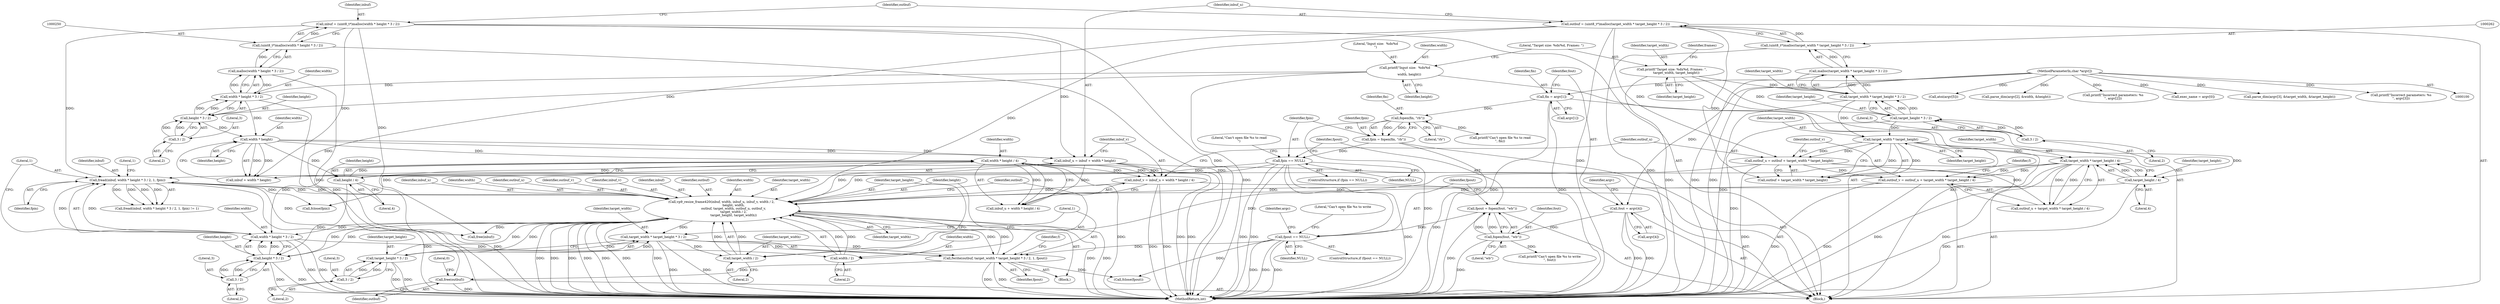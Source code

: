 digraph "0_Android_5a9753fca56f0eeb9f61e342b2fccffc364f9426_4@API" {
"1000367" [label="(Call,free(outbuf))"];
"1000345" [label="(Call,fwrite(outbuf, target_width * target_height * 3 / 2, 1, fpout))"];
"1000326" [label="(Call,vp9_resize_frame420(inbuf, width, inbuf_u, inbuf_v, width / 2,\n                        height, width,\n                        outbuf, target_width, outbuf_u, outbuf_v,\n                        target_width / 2,\n                        target_height, target_width))"];
"1000313" [label="(Call,fread(inbuf, width * height * 3 / 2, 1, fpin))"];
"1000247" [label="(Call,inbuf = (uint8_t*)malloc(width * height * 3 / 2))"];
"1000249" [label="(Call,(uint8_t*)malloc(width * height * 3 / 2))"];
"1000251" [label="(Call,malloc(width * height * 3 / 2))"];
"1000252" [label="(Call,width * height * 3 / 2)"];
"1000229" [label="(Call,printf(\"Input size:  %dx%d\n\",\n         width, height))"];
"1000254" [label="(Call,height * 3 / 2)"];
"1000256" [label="(Call,3 / 2)"];
"1000315" [label="(Call,width * height * 3 / 2)"];
"1000282" [label="(Call,width * height / 4)"];
"1000275" [label="(Call,width * height)"];
"1000284" [label="(Call,height / 4)"];
"1000317" [label="(Call,height * 3 / 2)"];
"1000319" [label="(Call,3 / 2)"];
"1000189" [label="(Call,fpin == NULL)"];
"1000183" [label="(Call,fpin = fopen(fin, \"rb\"))"];
"1000185" [label="(Call,fopen(fin, \"rb\"))"];
"1000135" [label="(Call,fin = argv[1])"];
"1000102" [label="(MethodParameterIn,char *argv[])"];
"1000331" [label="(Call,width / 2)"];
"1000271" [label="(Call,inbuf_u = inbuf + width * height)"];
"1000278" [label="(Call,inbuf_v = inbuf_u + width * height / 4)"];
"1000259" [label="(Call,outbuf = (uint8_t*)malloc(target_width * target_height * 3 / 2))"];
"1000261" [label="(Call,(uint8_t*)malloc(target_width * target_height * 3 / 2))"];
"1000263" [label="(Call,malloc(target_width * target_height * 3 / 2))"];
"1000264" [label="(Call,target_width * target_height * 3 / 2)"];
"1000233" [label="(Call,printf(\"Target size: %dx%d, Frames: \",\n         target_width, target_height))"];
"1000266" [label="(Call,target_height * 3 / 2)"];
"1000268" [label="(Call,3 / 2)"];
"1000340" [label="(Call,target_width / 2)"];
"1000298" [label="(Call,target_width * target_height / 4)"];
"1000291" [label="(Call,target_width * target_height)"];
"1000300" [label="(Call,target_height / 4)"];
"1000347" [label="(Call,target_width * target_height * 3 / 2)"];
"1000349" [label="(Call,target_height * 3 / 2)"];
"1000351" [label="(Call,3 / 2)"];
"1000287" [label="(Call,outbuf_u = outbuf + target_width * target_height)"];
"1000294" [label="(Call,outbuf_v = outbuf_u + target_width * target_height / 4)"];
"1000205" [label="(Call,fpout == NULL)"];
"1000199" [label="(Call,fpout = fopen(fout, \"wb\"))"];
"1000201" [label="(Call,fopen(fout, \"wb\"))"];
"1000140" [label="(Call,fout = argv[4])"];
"1000298" [label="(Call,target_width * target_height / 4)"];
"1000137" [label="(Call,argv[1])"];
"1000221" [label="(Call,atoi(argv[5]))"];
"1000239" [label="(Identifier,frames)"];
"1000317" [label="(Call,height * 3 / 2)"];
"1000273" [label="(Call,inbuf + width * height)"];
"1000193" [label="(Call,printf(\"Can't open file %s to read\n\", fin))"];
"1000340" [label="(Call,target_width / 2)"];
"1000368" [label="(Identifier,outbuf)"];
"1000230" [label="(Literal,\"Input size:  %dx%d\n\")"];
"1000272" [label="(Identifier,inbuf_u)"];
"1000322" [label="(Literal,1)"];
"1000275" [label="(Call,width * height)"];
"1000345" [label="(Call,fwrite(outbuf, target_width * target_height * 3 / 2, 1, fpout))"];
"1000235" [label="(Identifier,target_width)"];
"1000209" [label="(Call,printf(\"Can't open file %s to write\n\", fout))"];
"1000247" [label="(Call,inbuf = (uint8_t*)malloc(width * height * 3 / 2))"];
"1000103" [label="(Block,)"];
"1000341" [label="(Identifier,target_width)"];
"1000339" [label="(Identifier,outbuf_v)"];
"1000320" [label="(Literal,3)"];
"1000147" [label="(Call,parse_dim(argv[2], &width, &height))"];
"1000343" [label="(Identifier,target_height)"];
"1000185" [label="(Call,fopen(fin, \"rb\"))"];
"1000194" [label="(Literal,\"Can't open file %s to read\n\")"];
"1000277" [label="(Identifier,height)"];
"1000255" [label="(Identifier,height)"];
"1000190" [label="(Identifier,fpin)"];
"1000294" [label="(Call,outbuf_v = outbuf_u + target_width * target_height / 4)"];
"1000321" [label="(Literal,2)"];
"1000284" [label="(Call,height / 4)"];
"1000232" [label="(Identifier,height)"];
"1000263" [label="(Call,malloc(target_width * target_height * 3 / 2))"];
"1000217" [label="(Identifier,argc)"];
"1000346" [label="(Identifier,outbuf)"];
"1000338" [label="(Identifier,outbuf_u)"];
"1000260" [label="(Identifier,outbuf)"];
"1000315" [label="(Call,width * height * 3 / 2)"];
"1000285" [label="(Identifier,height)"];
"1000204" [label="(ControlStructure,if (fpout == NULL))"];
"1000191" [label="(Identifier,NULL)"];
"1000261" [label="(Call,(uint8_t*)malloc(target_width * target_height * 3 / 2))"];
"1000296" [label="(Call,outbuf_u + target_width * target_height / 4)"];
"1000295" [label="(Identifier,outbuf_v)"];
"1000365" [label="(Call,free(inbuf))"];
"1000318" [label="(Identifier,height)"];
"1000282" [label="(Call,width * height / 4)"];
"1000156" [label="(Call,printf(\"Incorrect parameters: %s\n\", argv[2]))"];
"1000354" [label="(Literal,1)"];
"1000334" [label="(Identifier,height)"];
"1000203" [label="(Literal,\"wb\")"];
"1000251" [label="(Call,malloc(width * height * 3 / 2))"];
"1000205" [label="(Call,fpout == NULL)"];
"1000140" [label="(Call,fout = argv[4])"];
"1000256" [label="(Call,3 / 2)"];
"1000264" [label="(Call,target_width * target_height * 3 / 2)"];
"1000236" [label="(Identifier,target_height)"];
"1000141" [label="(Identifier,fout)"];
"1000349" [label="(Call,target_height * 3 / 2)"];
"1000202" [label="(Identifier,fout)"];
"1000351" [label="(Call,3 / 2)"];
"1000149" [label="(Identifier,argv)"];
"1000249" [label="(Call,(uint8_t*)malloc(width * height * 3 / 2))"];
"1000210" [label="(Literal,\"Can't open file %s to write\n\")"];
"1000330" [label="(Identifier,inbuf_v)"];
"1000278" [label="(Call,inbuf_v = inbuf_u + width * height / 4)"];
"1000258" [label="(Literal,2)"];
"1000102" [label="(MethodParameterIn,char *argv[])"];
"1000288" [label="(Identifier,outbuf_u)"];
"1000344" [label="(Identifier,target_width)"];
"1000270" [label="(Literal,2)"];
"1000201" [label="(Call,fopen(fout, \"wb\"))"];
"1000347" [label="(Call,target_width * target_height * 3 / 2)"];
"1000268" [label="(Call,3 / 2)"];
"1000312" [label="(Call,fread(inbuf, width * height * 3 / 2, 1, fpin) != 1)"];
"1000283" [label="(Identifier,width)"];
"1000229" [label="(Call,printf(\"Input size:  %dx%d\n\",\n         width, height))"];
"1000332" [label="(Identifier,width)"];
"1000252" [label="(Call,width * height * 3 / 2)"];
"1000316" [label="(Identifier,width)"];
"1000314" [label="(Identifier,inbuf)"];
"1000326" [label="(Call,vp9_resize_frame420(inbuf, width, inbuf_u, inbuf_v, width / 2,\n                        height, width,\n                        outbuf, target_width, outbuf_u, outbuf_v,\n                        target_width / 2,\n                        target_height, target_width))"];
"1000248" [label="(Identifier,inbuf)"];
"1000120" [label="(Call,exec_name = argv[0])"];
"1000189" [label="(Call,fpin == NULL)"];
"1000142" [label="(Call,argv[4])"];
"1000361" [label="(Call,fclose(fpin))"];
"1000231" [label="(Identifier,width)"];
"1000327" [label="(Identifier,inbuf)"];
"1000301" [label="(Identifier,target_height)"];
"1000302" [label="(Literal,4)"];
"1000259" [label="(Call,outbuf = (uint8_t*)malloc(target_width * target_height * 3 / 2))"];
"1000336" [label="(Identifier,outbuf)"];
"1000328" [label="(Identifier,width)"];
"1000342" [label="(Literal,2)"];
"1000337" [label="(Identifier,target_width)"];
"1000353" [label="(Literal,2)"];
"1000370" [label="(Literal,0)"];
"1000280" [label="(Call,inbuf_u + width * height / 4)"];
"1000183" [label="(Call,fpin = fopen(fin, \"rb\"))"];
"1000352" [label="(Literal,3)"];
"1000257" [label="(Literal,3)"];
"1000267" [label="(Identifier,target_height)"];
"1000300" [label="(Call,target_height / 4)"];
"1000299" [label="(Identifier,target_width)"];
"1000350" [label="(Identifier,target_height)"];
"1000323" [label="(Identifier,fpin)"];
"1000233" [label="(Call,printf(\"Target size: %dx%d, Frames: \",\n         target_width, target_height))"];
"1000206" [label="(Identifier,fpout)"];
"1000271" [label="(Call,inbuf_u = inbuf + width * height)"];
"1000266" [label="(Call,target_height * 3 / 2)"];
"1000186" [label="(Identifier,fin)"];
"1000166" [label="(Call,parse_dim(argv[3], &target_width, &target_height))"];
"1000286" [label="(Literal,4)"];
"1000184" [label="(Identifier,fpin)"];
"1000136" [label="(Identifier,fin)"];
"1000292" [label="(Identifier,target_width)"];
"1000333" [label="(Literal,2)"];
"1000329" [label="(Identifier,inbuf_u)"];
"1000279" [label="(Identifier,inbuf_v)"];
"1000355" [label="(Identifier,fpout)"];
"1000367" [label="(Call,free(outbuf))"];
"1000304" [label="(Identifier,f)"];
"1000289" [label="(Call,outbuf + target_width * target_height)"];
"1000199" [label="(Call,fpout = fopen(fout, \"wb\"))"];
"1000357" [label="(Identifier,f)"];
"1000188" [label="(ControlStructure,if (fpin == NULL))"];
"1000234" [label="(Literal,\"Target size: %dx%d, Frames: \")"];
"1000187" [label="(Literal,\"rb\")"];
"1000276" [label="(Identifier,width)"];
"1000200" [label="(Identifier,fpout)"];
"1000313" [label="(Call,fread(inbuf, width * height * 3 / 2, 1, fpin))"];
"1000287" [label="(Call,outbuf_u = outbuf + target_width * target_height)"];
"1000310" [label="(Block,)"];
"1000207" [label="(Identifier,NULL)"];
"1000371" [label="(MethodReturn,int)"];
"1000293" [label="(Identifier,target_height)"];
"1000175" [label="(Call,printf(\"Incorrect parameters: %s\n\", argv[3]))"];
"1000291" [label="(Call,target_width * target_height)"];
"1000331" [label="(Call,width / 2)"];
"1000253" [label="(Identifier,width)"];
"1000363" [label="(Call,fclose(fpout))"];
"1000135" [label="(Call,fin = argv[1])"];
"1000269" [label="(Literal,3)"];
"1000319" [label="(Call,3 / 2)"];
"1000254" [label="(Call,height * 3 / 2)"];
"1000265" [label="(Identifier,target_width)"];
"1000324" [label="(Literal,1)"];
"1000335" [label="(Identifier,width)"];
"1000348" [label="(Identifier,target_width)"];
"1000367" -> "1000103"  [label="AST: "];
"1000367" -> "1000368"  [label="CFG: "];
"1000368" -> "1000367"  [label="AST: "];
"1000370" -> "1000367"  [label="CFG: "];
"1000367" -> "1000371"  [label="DDG: "];
"1000345" -> "1000367"  [label="DDG: "];
"1000259" -> "1000367"  [label="DDG: "];
"1000345" -> "1000310"  [label="AST: "];
"1000345" -> "1000355"  [label="CFG: "];
"1000346" -> "1000345"  [label="AST: "];
"1000347" -> "1000345"  [label="AST: "];
"1000354" -> "1000345"  [label="AST: "];
"1000355" -> "1000345"  [label="AST: "];
"1000357" -> "1000345"  [label="CFG: "];
"1000345" -> "1000371"  [label="DDG: "];
"1000345" -> "1000371"  [label="DDG: "];
"1000345" -> "1000326"  [label="DDG: "];
"1000326" -> "1000345"  [label="DDG: "];
"1000347" -> "1000345"  [label="DDG: "];
"1000347" -> "1000345"  [label="DDG: "];
"1000205" -> "1000345"  [label="DDG: "];
"1000345" -> "1000363"  [label="DDG: "];
"1000326" -> "1000310"  [label="AST: "];
"1000326" -> "1000344"  [label="CFG: "];
"1000327" -> "1000326"  [label="AST: "];
"1000328" -> "1000326"  [label="AST: "];
"1000329" -> "1000326"  [label="AST: "];
"1000330" -> "1000326"  [label="AST: "];
"1000331" -> "1000326"  [label="AST: "];
"1000334" -> "1000326"  [label="AST: "];
"1000335" -> "1000326"  [label="AST: "];
"1000336" -> "1000326"  [label="AST: "];
"1000337" -> "1000326"  [label="AST: "];
"1000338" -> "1000326"  [label="AST: "];
"1000339" -> "1000326"  [label="AST: "];
"1000340" -> "1000326"  [label="AST: "];
"1000343" -> "1000326"  [label="AST: "];
"1000344" -> "1000326"  [label="AST: "];
"1000346" -> "1000326"  [label="CFG: "];
"1000326" -> "1000371"  [label="DDG: "];
"1000326" -> "1000371"  [label="DDG: "];
"1000326" -> "1000371"  [label="DDG: "];
"1000326" -> "1000371"  [label="DDG: "];
"1000326" -> "1000371"  [label="DDG: "];
"1000326" -> "1000371"  [label="DDG: "];
"1000326" -> "1000371"  [label="DDG: "];
"1000326" -> "1000371"  [label="DDG: "];
"1000326" -> "1000371"  [label="DDG: "];
"1000326" -> "1000313"  [label="DDG: "];
"1000326" -> "1000315"  [label="DDG: "];
"1000326" -> "1000317"  [label="DDG: "];
"1000313" -> "1000326"  [label="DDG: "];
"1000331" -> "1000326"  [label="DDG: "];
"1000331" -> "1000326"  [label="DDG: "];
"1000271" -> "1000326"  [label="DDG: "];
"1000278" -> "1000326"  [label="DDG: "];
"1000317" -> "1000326"  [label="DDG: "];
"1000259" -> "1000326"  [label="DDG: "];
"1000340" -> "1000326"  [label="DDG: "];
"1000340" -> "1000326"  [label="DDG: "];
"1000287" -> "1000326"  [label="DDG: "];
"1000294" -> "1000326"  [label="DDG: "];
"1000300" -> "1000326"  [label="DDG: "];
"1000349" -> "1000326"  [label="DDG: "];
"1000326" -> "1000347"  [label="DDG: "];
"1000326" -> "1000349"  [label="DDG: "];
"1000326" -> "1000365"  [label="DDG: "];
"1000313" -> "1000312"  [label="AST: "];
"1000313" -> "1000323"  [label="CFG: "];
"1000314" -> "1000313"  [label="AST: "];
"1000315" -> "1000313"  [label="AST: "];
"1000322" -> "1000313"  [label="AST: "];
"1000323" -> "1000313"  [label="AST: "];
"1000324" -> "1000313"  [label="CFG: "];
"1000313" -> "1000371"  [label="DDG: "];
"1000313" -> "1000312"  [label="DDG: "];
"1000313" -> "1000312"  [label="DDG: "];
"1000313" -> "1000312"  [label="DDG: "];
"1000313" -> "1000312"  [label="DDG: "];
"1000247" -> "1000313"  [label="DDG: "];
"1000315" -> "1000313"  [label="DDG: "];
"1000315" -> "1000313"  [label="DDG: "];
"1000189" -> "1000313"  [label="DDG: "];
"1000313" -> "1000361"  [label="DDG: "];
"1000313" -> "1000365"  [label="DDG: "];
"1000247" -> "1000103"  [label="AST: "];
"1000247" -> "1000249"  [label="CFG: "];
"1000248" -> "1000247"  [label="AST: "];
"1000249" -> "1000247"  [label="AST: "];
"1000260" -> "1000247"  [label="CFG: "];
"1000247" -> "1000371"  [label="DDG: "];
"1000249" -> "1000247"  [label="DDG: "];
"1000247" -> "1000271"  [label="DDG: "];
"1000247" -> "1000273"  [label="DDG: "];
"1000247" -> "1000365"  [label="DDG: "];
"1000249" -> "1000251"  [label="CFG: "];
"1000250" -> "1000249"  [label="AST: "];
"1000251" -> "1000249"  [label="AST: "];
"1000249" -> "1000371"  [label="DDG: "];
"1000251" -> "1000249"  [label="DDG: "];
"1000251" -> "1000252"  [label="CFG: "];
"1000252" -> "1000251"  [label="AST: "];
"1000251" -> "1000371"  [label="DDG: "];
"1000252" -> "1000251"  [label="DDG: "];
"1000252" -> "1000251"  [label="DDG: "];
"1000252" -> "1000254"  [label="CFG: "];
"1000253" -> "1000252"  [label="AST: "];
"1000254" -> "1000252"  [label="AST: "];
"1000252" -> "1000371"  [label="DDG: "];
"1000229" -> "1000252"  [label="DDG: "];
"1000254" -> "1000252"  [label="DDG: "];
"1000254" -> "1000252"  [label="DDG: "];
"1000252" -> "1000275"  [label="DDG: "];
"1000229" -> "1000103"  [label="AST: "];
"1000229" -> "1000232"  [label="CFG: "];
"1000230" -> "1000229"  [label="AST: "];
"1000231" -> "1000229"  [label="AST: "];
"1000232" -> "1000229"  [label="AST: "];
"1000234" -> "1000229"  [label="CFG: "];
"1000229" -> "1000371"  [label="DDG: "];
"1000229" -> "1000254"  [label="DDG: "];
"1000254" -> "1000256"  [label="CFG: "];
"1000255" -> "1000254"  [label="AST: "];
"1000256" -> "1000254"  [label="AST: "];
"1000256" -> "1000254"  [label="DDG: "];
"1000256" -> "1000254"  [label="DDG: "];
"1000254" -> "1000275"  [label="DDG: "];
"1000256" -> "1000258"  [label="CFG: "];
"1000257" -> "1000256"  [label="AST: "];
"1000258" -> "1000256"  [label="AST: "];
"1000315" -> "1000317"  [label="CFG: "];
"1000316" -> "1000315"  [label="AST: "];
"1000317" -> "1000315"  [label="AST: "];
"1000322" -> "1000315"  [label="CFG: "];
"1000315" -> "1000371"  [label="DDG: "];
"1000315" -> "1000371"  [label="DDG: "];
"1000282" -> "1000315"  [label="DDG: "];
"1000317" -> "1000315"  [label="DDG: "];
"1000317" -> "1000315"  [label="DDG: "];
"1000315" -> "1000331"  [label="DDG: "];
"1000282" -> "1000280"  [label="AST: "];
"1000282" -> "1000284"  [label="CFG: "];
"1000283" -> "1000282"  [label="AST: "];
"1000284" -> "1000282"  [label="AST: "];
"1000280" -> "1000282"  [label="CFG: "];
"1000282" -> "1000371"  [label="DDG: "];
"1000282" -> "1000371"  [label="DDG: "];
"1000282" -> "1000278"  [label="DDG: "];
"1000282" -> "1000278"  [label="DDG: "];
"1000282" -> "1000280"  [label="DDG: "];
"1000282" -> "1000280"  [label="DDG: "];
"1000275" -> "1000282"  [label="DDG: "];
"1000284" -> "1000282"  [label="DDG: "];
"1000284" -> "1000282"  [label="DDG: "];
"1000275" -> "1000273"  [label="AST: "];
"1000275" -> "1000277"  [label="CFG: "];
"1000276" -> "1000275"  [label="AST: "];
"1000277" -> "1000275"  [label="AST: "];
"1000273" -> "1000275"  [label="CFG: "];
"1000275" -> "1000271"  [label="DDG: "];
"1000275" -> "1000271"  [label="DDG: "];
"1000275" -> "1000273"  [label="DDG: "];
"1000275" -> "1000273"  [label="DDG: "];
"1000275" -> "1000284"  [label="DDG: "];
"1000284" -> "1000286"  [label="CFG: "];
"1000285" -> "1000284"  [label="AST: "];
"1000286" -> "1000284"  [label="AST: "];
"1000284" -> "1000371"  [label="DDG: "];
"1000284" -> "1000317"  [label="DDG: "];
"1000317" -> "1000319"  [label="CFG: "];
"1000318" -> "1000317"  [label="AST: "];
"1000319" -> "1000317"  [label="AST: "];
"1000317" -> "1000371"  [label="DDG: "];
"1000317" -> "1000371"  [label="DDG: "];
"1000319" -> "1000317"  [label="DDG: "];
"1000319" -> "1000317"  [label="DDG: "];
"1000319" -> "1000321"  [label="CFG: "];
"1000320" -> "1000319"  [label="AST: "];
"1000321" -> "1000319"  [label="AST: "];
"1000189" -> "1000188"  [label="AST: "];
"1000189" -> "1000191"  [label="CFG: "];
"1000190" -> "1000189"  [label="AST: "];
"1000191" -> "1000189"  [label="AST: "];
"1000194" -> "1000189"  [label="CFG: "];
"1000200" -> "1000189"  [label="CFG: "];
"1000189" -> "1000371"  [label="DDG: "];
"1000189" -> "1000371"  [label="DDG: "];
"1000189" -> "1000371"  [label="DDG: "];
"1000183" -> "1000189"  [label="DDG: "];
"1000189" -> "1000205"  [label="DDG: "];
"1000189" -> "1000361"  [label="DDG: "];
"1000183" -> "1000103"  [label="AST: "];
"1000183" -> "1000185"  [label="CFG: "];
"1000184" -> "1000183"  [label="AST: "];
"1000185" -> "1000183"  [label="AST: "];
"1000190" -> "1000183"  [label="CFG: "];
"1000183" -> "1000371"  [label="DDG: "];
"1000185" -> "1000183"  [label="DDG: "];
"1000185" -> "1000183"  [label="DDG: "];
"1000185" -> "1000187"  [label="CFG: "];
"1000186" -> "1000185"  [label="AST: "];
"1000187" -> "1000185"  [label="AST: "];
"1000185" -> "1000371"  [label="DDG: "];
"1000135" -> "1000185"  [label="DDG: "];
"1000185" -> "1000193"  [label="DDG: "];
"1000135" -> "1000103"  [label="AST: "];
"1000135" -> "1000137"  [label="CFG: "];
"1000136" -> "1000135"  [label="AST: "];
"1000137" -> "1000135"  [label="AST: "];
"1000141" -> "1000135"  [label="CFG: "];
"1000135" -> "1000371"  [label="DDG: "];
"1000135" -> "1000371"  [label="DDG: "];
"1000102" -> "1000135"  [label="DDG: "];
"1000102" -> "1000100"  [label="AST: "];
"1000102" -> "1000371"  [label="DDG: "];
"1000102" -> "1000120"  [label="DDG: "];
"1000102" -> "1000140"  [label="DDG: "];
"1000102" -> "1000147"  [label="DDG: "];
"1000102" -> "1000156"  [label="DDG: "];
"1000102" -> "1000166"  [label="DDG: "];
"1000102" -> "1000175"  [label="DDG: "];
"1000102" -> "1000221"  [label="DDG: "];
"1000331" -> "1000333"  [label="CFG: "];
"1000332" -> "1000331"  [label="AST: "];
"1000333" -> "1000331"  [label="AST: "];
"1000334" -> "1000331"  [label="CFG: "];
"1000271" -> "1000103"  [label="AST: "];
"1000271" -> "1000273"  [label="CFG: "];
"1000272" -> "1000271"  [label="AST: "];
"1000273" -> "1000271"  [label="AST: "];
"1000279" -> "1000271"  [label="CFG: "];
"1000271" -> "1000371"  [label="DDG: "];
"1000271" -> "1000278"  [label="DDG: "];
"1000271" -> "1000280"  [label="DDG: "];
"1000278" -> "1000103"  [label="AST: "];
"1000278" -> "1000280"  [label="CFG: "];
"1000279" -> "1000278"  [label="AST: "];
"1000280" -> "1000278"  [label="AST: "];
"1000288" -> "1000278"  [label="CFG: "];
"1000278" -> "1000371"  [label="DDG: "];
"1000278" -> "1000371"  [label="DDG: "];
"1000259" -> "1000103"  [label="AST: "];
"1000259" -> "1000261"  [label="CFG: "];
"1000260" -> "1000259"  [label="AST: "];
"1000261" -> "1000259"  [label="AST: "];
"1000272" -> "1000259"  [label="CFG: "];
"1000259" -> "1000371"  [label="DDG: "];
"1000261" -> "1000259"  [label="DDG: "];
"1000259" -> "1000287"  [label="DDG: "];
"1000259" -> "1000289"  [label="DDG: "];
"1000261" -> "1000263"  [label="CFG: "];
"1000262" -> "1000261"  [label="AST: "];
"1000263" -> "1000261"  [label="AST: "];
"1000261" -> "1000371"  [label="DDG: "];
"1000263" -> "1000261"  [label="DDG: "];
"1000263" -> "1000264"  [label="CFG: "];
"1000264" -> "1000263"  [label="AST: "];
"1000263" -> "1000371"  [label="DDG: "];
"1000264" -> "1000263"  [label="DDG: "];
"1000264" -> "1000263"  [label="DDG: "];
"1000264" -> "1000266"  [label="CFG: "];
"1000265" -> "1000264"  [label="AST: "];
"1000266" -> "1000264"  [label="AST: "];
"1000264" -> "1000371"  [label="DDG: "];
"1000233" -> "1000264"  [label="DDG: "];
"1000266" -> "1000264"  [label="DDG: "];
"1000266" -> "1000264"  [label="DDG: "];
"1000264" -> "1000291"  [label="DDG: "];
"1000233" -> "1000103"  [label="AST: "];
"1000233" -> "1000236"  [label="CFG: "];
"1000234" -> "1000233"  [label="AST: "];
"1000235" -> "1000233"  [label="AST: "];
"1000236" -> "1000233"  [label="AST: "];
"1000239" -> "1000233"  [label="CFG: "];
"1000233" -> "1000371"  [label="DDG: "];
"1000233" -> "1000266"  [label="DDG: "];
"1000266" -> "1000268"  [label="CFG: "];
"1000267" -> "1000266"  [label="AST: "];
"1000268" -> "1000266"  [label="AST: "];
"1000266" -> "1000371"  [label="DDG: "];
"1000268" -> "1000266"  [label="DDG: "];
"1000268" -> "1000266"  [label="DDG: "];
"1000266" -> "1000291"  [label="DDG: "];
"1000268" -> "1000270"  [label="CFG: "];
"1000269" -> "1000268"  [label="AST: "];
"1000270" -> "1000268"  [label="AST: "];
"1000340" -> "1000342"  [label="CFG: "];
"1000341" -> "1000340"  [label="AST: "];
"1000342" -> "1000340"  [label="AST: "];
"1000343" -> "1000340"  [label="CFG: "];
"1000298" -> "1000340"  [label="DDG: "];
"1000347" -> "1000340"  [label="DDG: "];
"1000298" -> "1000296"  [label="AST: "];
"1000298" -> "1000300"  [label="CFG: "];
"1000299" -> "1000298"  [label="AST: "];
"1000300" -> "1000298"  [label="AST: "];
"1000296" -> "1000298"  [label="CFG: "];
"1000298" -> "1000371"  [label="DDG: "];
"1000298" -> "1000371"  [label="DDG: "];
"1000298" -> "1000294"  [label="DDG: "];
"1000298" -> "1000294"  [label="DDG: "];
"1000298" -> "1000296"  [label="DDG: "];
"1000298" -> "1000296"  [label="DDG: "];
"1000291" -> "1000298"  [label="DDG: "];
"1000300" -> "1000298"  [label="DDG: "];
"1000300" -> "1000298"  [label="DDG: "];
"1000291" -> "1000289"  [label="AST: "];
"1000291" -> "1000293"  [label="CFG: "];
"1000292" -> "1000291"  [label="AST: "];
"1000293" -> "1000291"  [label="AST: "];
"1000289" -> "1000291"  [label="CFG: "];
"1000291" -> "1000287"  [label="DDG: "];
"1000291" -> "1000287"  [label="DDG: "];
"1000291" -> "1000289"  [label="DDG: "];
"1000291" -> "1000289"  [label="DDG: "];
"1000291" -> "1000300"  [label="DDG: "];
"1000300" -> "1000302"  [label="CFG: "];
"1000301" -> "1000300"  [label="AST: "];
"1000302" -> "1000300"  [label="AST: "];
"1000300" -> "1000371"  [label="DDG: "];
"1000347" -> "1000349"  [label="CFG: "];
"1000348" -> "1000347"  [label="AST: "];
"1000349" -> "1000347"  [label="AST: "];
"1000354" -> "1000347"  [label="CFG: "];
"1000347" -> "1000371"  [label="DDG: "];
"1000347" -> "1000371"  [label="DDG: "];
"1000349" -> "1000347"  [label="DDG: "];
"1000349" -> "1000347"  [label="DDG: "];
"1000349" -> "1000351"  [label="CFG: "];
"1000350" -> "1000349"  [label="AST: "];
"1000351" -> "1000349"  [label="AST: "];
"1000349" -> "1000371"  [label="DDG: "];
"1000349" -> "1000371"  [label="DDG: "];
"1000351" -> "1000349"  [label="DDG: "];
"1000351" -> "1000349"  [label="DDG: "];
"1000351" -> "1000353"  [label="CFG: "];
"1000352" -> "1000351"  [label="AST: "];
"1000353" -> "1000351"  [label="AST: "];
"1000287" -> "1000103"  [label="AST: "];
"1000287" -> "1000289"  [label="CFG: "];
"1000288" -> "1000287"  [label="AST: "];
"1000289" -> "1000287"  [label="AST: "];
"1000295" -> "1000287"  [label="CFG: "];
"1000287" -> "1000371"  [label="DDG: "];
"1000287" -> "1000294"  [label="DDG: "];
"1000287" -> "1000296"  [label="DDG: "];
"1000294" -> "1000103"  [label="AST: "];
"1000294" -> "1000296"  [label="CFG: "];
"1000295" -> "1000294"  [label="AST: "];
"1000296" -> "1000294"  [label="AST: "];
"1000304" -> "1000294"  [label="CFG: "];
"1000294" -> "1000371"  [label="DDG: "];
"1000294" -> "1000371"  [label="DDG: "];
"1000205" -> "1000204"  [label="AST: "];
"1000205" -> "1000207"  [label="CFG: "];
"1000206" -> "1000205"  [label="AST: "];
"1000207" -> "1000205"  [label="AST: "];
"1000210" -> "1000205"  [label="CFG: "];
"1000217" -> "1000205"  [label="CFG: "];
"1000205" -> "1000371"  [label="DDG: "];
"1000205" -> "1000371"  [label="DDG: "];
"1000205" -> "1000371"  [label="DDG: "];
"1000199" -> "1000205"  [label="DDG: "];
"1000205" -> "1000363"  [label="DDG: "];
"1000199" -> "1000103"  [label="AST: "];
"1000199" -> "1000201"  [label="CFG: "];
"1000200" -> "1000199"  [label="AST: "];
"1000201" -> "1000199"  [label="AST: "];
"1000206" -> "1000199"  [label="CFG: "];
"1000199" -> "1000371"  [label="DDG: "];
"1000201" -> "1000199"  [label="DDG: "];
"1000201" -> "1000199"  [label="DDG: "];
"1000201" -> "1000203"  [label="CFG: "];
"1000202" -> "1000201"  [label="AST: "];
"1000203" -> "1000201"  [label="AST: "];
"1000201" -> "1000371"  [label="DDG: "];
"1000140" -> "1000201"  [label="DDG: "];
"1000201" -> "1000209"  [label="DDG: "];
"1000140" -> "1000103"  [label="AST: "];
"1000140" -> "1000142"  [label="CFG: "];
"1000141" -> "1000140"  [label="AST: "];
"1000142" -> "1000140"  [label="AST: "];
"1000149" -> "1000140"  [label="CFG: "];
"1000140" -> "1000371"  [label="DDG: "];
"1000140" -> "1000371"  [label="DDG: "];
}
